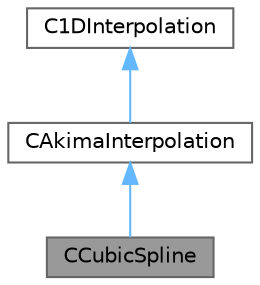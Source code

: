 digraph "CCubicSpline"
{
 // LATEX_PDF_SIZE
  bgcolor="transparent";
  edge [fontname=Helvetica,fontsize=10,labelfontname=Helvetica,labelfontsize=10];
  node [fontname=Helvetica,fontsize=10,shape=box,height=0.2,width=0.4];
  Node1 [id="Node000001",label="CCubicSpline",height=0.2,width=0.4,color="gray40", fillcolor="grey60", style="filled", fontcolor="black",tooltip="Cubic spline interpolation."];
  Node2 -> Node1 [id="edge1_Node000001_Node000002",dir="back",color="steelblue1",style="solid",tooltip=" "];
  Node2 [id="Node000002",label="CAkimaInterpolation",height=0.2,width=0.4,color="gray40", fillcolor="white", style="filled",URL="$classCAkimaInterpolation.html",tooltip="Akima 1D interpolation."];
  Node3 -> Node2 [id="edge2_Node000002_Node000003",dir="back",color="steelblue1",style="solid",tooltip=" "];
  Node3 [id="Node000003",label="C1DInterpolation",height=0.2,width=0.4,color="gray40", fillcolor="white", style="filled",URL="$classC1DInterpolation.html",tooltip="Base class for 1D interpolation."];
}
